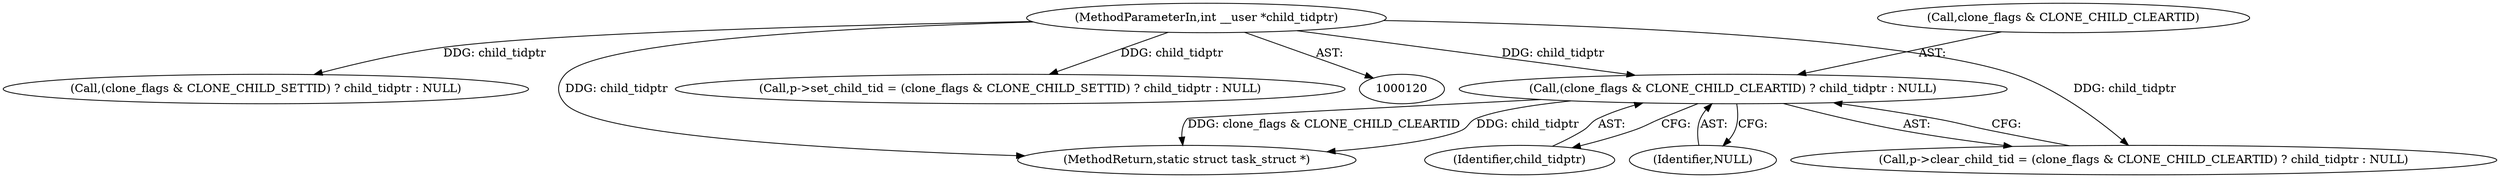 digraph "0_linux_e66eded8309ebf679d3d3c1f5820d1f2ca332c71_0@pointer" {
"1000764" [label="(Call,(clone_flags & CLONE_CHILD_CLEARTID) ? child_tidptr : NULL)"];
"1000124" [label="(MethodParameterIn,int __user *child_tidptr)"];
"1000768" [label="(Identifier,child_tidptr)"];
"1000760" [label="(Call,p->clear_child_tid = (clone_flags & CLONE_CHILD_CLEARTID) ? child_tidptr : NULL)"];
"1000124" [label="(MethodParameterIn,int __user *child_tidptr)"];
"1000769" [label="(Identifier,NULL)"];
"1000764" [label="(Call,(clone_flags & CLONE_CHILD_CLEARTID) ? child_tidptr : NULL)"];
"1000754" [label="(Call,(clone_flags & CLONE_CHILD_SETTID) ? child_tidptr : NULL)"];
"1000765" [label="(Call,clone_flags & CLONE_CHILD_CLEARTID)"];
"1001227" [label="(MethodReturn,static struct task_struct *)"];
"1000750" [label="(Call,p->set_child_tid = (clone_flags & CLONE_CHILD_SETTID) ? child_tidptr : NULL)"];
"1000764" -> "1000760"  [label="AST: "];
"1000764" -> "1000768"  [label="CFG: "];
"1000764" -> "1000769"  [label="CFG: "];
"1000765" -> "1000764"  [label="AST: "];
"1000768" -> "1000764"  [label="AST: "];
"1000769" -> "1000764"  [label="AST: "];
"1000760" -> "1000764"  [label="CFG: "];
"1000764" -> "1001227"  [label="DDG: clone_flags & CLONE_CHILD_CLEARTID"];
"1000764" -> "1001227"  [label="DDG: child_tidptr"];
"1000124" -> "1000764"  [label="DDG: child_tidptr"];
"1000124" -> "1000120"  [label="AST: "];
"1000124" -> "1001227"  [label="DDG: child_tidptr"];
"1000124" -> "1000750"  [label="DDG: child_tidptr"];
"1000124" -> "1000754"  [label="DDG: child_tidptr"];
"1000124" -> "1000760"  [label="DDG: child_tidptr"];
}
